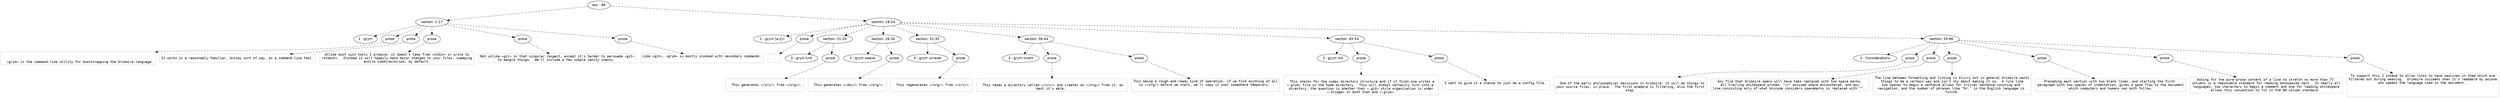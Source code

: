 digraph hierarchy {

node [fontname=Helvetica]
edge [style=dashed]

doc_0 [label="doc - 86"]


doc_0 -> { section_1 section_2}
{rank=same; section_1 section_2}

section_1 [label="section: 1-17"]

section_2 [label="section: 18-54"]


section_1 -> { header_3 prose_4 prose_5 prose_6 prose_7 prose_8}
{rank=same; header_3 prose_4 prose_5 prose_6 prose_7 prose_8}

header_3 [label="1 : grym"]

prose_4 [label="prose"]

prose_5 [label="prose"]

prose_6 [label="prose"]

prose_7 [label="prose"]

prose_8 [label="prose"]


prose_4 -> leaf_9
leaf_9  [color=Gray,shape=rectangle,fontname=Inconsolata,label="

  =grym= is the command-line utility for bootstrapping the Grimoire language.
"]
prose_5 -> leaf_10
leaf_10  [color=Gray,shape=rectangle,fontname=Inconsolata,label="It works in a reasonably-familiar, Unixey sort of way, as a command-line tool.
"]
prose_6 -> leaf_11
leaf_11  [color=Gray,shape=rectangle,fontname=Inconsolata,label="Unlike most such tools I produce, it doesn't take from =stdin= or write to
=stdout=.  Instead it will happily make major changes to your files, sweeping
entire subdirectories, by default.
"]
prose_7 -> leaf_12
leaf_12  [color=Gray,shape=rectangle,fontname=Inconsolata,label="Not unlike =git= in that singular respect, except it's harder to persuade =git=
to mangle things.  We'll include a few simple sanity checks. 
"]
prose_8 -> leaf_13
leaf_13  [color=Gray,shape=rectangle,fontname=Inconsolata,label="Like =git=, =grym= is mostly invoked with secondary commands.

"]
section_2 -> { header_14 prose_15 section_16 section_17 section_18 section_19 section_20 section_21}
{rank=same; header_14 prose_15 section_16 section_17 section_18 section_19 section_20 section_21}

header_14 [label="1 : grym [a-z]+"]

prose_15 [label="prose"]

section_16 [label="section: 21-25"]

section_17 [label="section: 26-30"]

section_18 [label="section: 31-35"]

section_19 [label="section: 36-44"]

section_20 [label="section: 45-54"]

section_21 [label="section: 55-86"]


prose_15 -> leaf_22
leaf_22  [color=Gray,shape=rectangle,fontname=Inconsolata,label="
"]
section_16 -> { header_23 prose_24}
{rank=same; header_23 prose_24}

header_23 [label="3 : grym knit"]

prose_24 [label="prose"]


prose_24 -> leaf_25
leaf_25  [color=Gray,shape=rectangle,fontname=Inconsolata,label="
  This generates =/src/= from =/org/=.

"]
section_17 -> { header_26 prose_27}
{rank=same; header_26 prose_27}

header_26 [label="3 : grym weave"]

prose_27 [label="prose"]


prose_27 -> leaf_28
leaf_28  [color=Gray,shape=rectangle,fontname=Inconsolata,label="
  This generates =/doc/= from =/org/=.

"]
section_18 -> { header_29 prose_30}
{rank=same; header_29 prose_30}

header_29 [label="3 : grym unravel"]

prose_30 [label="prose"]


prose_30 -> leaf_31
leaf_31  [color=Gray,shape=rectangle,fontname=Inconsolata,label="
  This regenerates =/org/= from =/src/=.

"]
section_19 -> { header_32 prose_33 prose_34}
{rank=same; header_32 prose_33 prose_34}

header_32 [label="3 : grym invert"]

prose_33 [label="prose"]

prose_34 [label="prose"]


prose_33 -> leaf_35
leaf_35  [color=Gray,shape=rectangle,fontname=Inconsolata,label="
  This takes a directory called =/src/= and creates an =/org/= from it, as 
best it's able. 
"]
prose_34 -> leaf_36
leaf_36  [color=Gray,shape=rectangle,fontname=Inconsolata,label="This being a rough-and-ready kind of operation, if we find anything at all
in =/org/= before we start, we'll copy it over somewhere temporary. 

"]
section_20 -> { header_37 prose_38 prose_39}
{rank=same; header_37 prose_38 prose_39}

header_37 [label="3 : grym init"]

prose_38 [label="prose"]

prose_39 [label="prose"]


prose_38 -> leaf_40
leaf_40  [color=Gray,shape=rectangle,fontname=Inconsolata,label="
  This checks for the codex directory structure and if it finds one writes a 
=.grym= file in the home directory.  This will almost certainly turn into a 
directory, the question is whether that =.git= style organization is under
=.bridge= or both that and =.grym=.
"]
prose_39 -> leaf_41
leaf_41  [color=Gray,shape=rectangle,fontname=Inconsolata,label="I want to give it a chance to just be a config file. 

"]
section_21 -> { header_42 prose_43 prose_44 prose_45 prose_46 prose_47 prose_48}
{rank=same; header_42 prose_43 prose_44 prose_45 prose_46 prose_47 prose_48}

header_42 [label="2 : Considerations"]

prose_43 [label="prose"]

prose_44 [label="prose"]

prose_45 [label="prose"]

prose_46 [label="prose"]

prose_47 [label="prose"]

prose_48 [label="prose"]


prose_43 -> leaf_49
leaf_49  [color=Gray,shape=rectangle,fontname=Inconsolata,label="
  One of the early philosophical decisions in Grimoire: it will do things to
your source files, in-place.  The first example is filtering, also the first
step.
"]
prose_44 -> leaf_50
leaf_50  [color=Gray,shape=rectangle,fontname=Inconsolata,label="Any file that Grimoire opens will have tabs replaced with two space marks,
all trailing whitespace pruned, \"\\r\" excised where encountered, and any
line consisting only of what Unicode considers spacemarks is replaced with \"\". 
"]
prose_45 -> leaf_51
leaf_51  [color=Gray,shape=rectangle,fontname=Inconsolata,label="The line between formatting and linting is blurry but in general Grimoire wants
things to be a certain way and isn't shy about making it so.  A rule like
two spaces to begin a sentence allows for trivial sentence-counting and 
navigation, and the number of phrases like \"Dr.\" in the English language is 
finite.
"]
prose_46 -> leaf_52
leaf_52  [color=Gray,shape=rectangle,fontname=Inconsolata,label="Preceding each section with two blank lines, and starting the first 
paragraph with two spaces of indentation, gives a good flow to the document
which computers and humans can both follow.
"]
prose_47 -> leaf_53
leaf_53  [color=Gray,shape=rectangle,fontname=Inconsolata,label="Asking for the pure-prose content of a line to stretch no more than 77 
columns is a reasonable standard for reading monospaced text.  In nearly all
languages, two characters to begin a comment and one for leading whitespace
allows this convention to fit in the 80-column standard. 
"]
prose_48 -> leaf_54
leaf_54  [color=Gray,shape=rectangle,fontname=Inconsolata,label="To support this I intend to allow links to have newlines in them which are
filtered out during weaving.  Grimoire succeeds when it's readable by anyone
who speaks the language used in the document. 



"]

}
